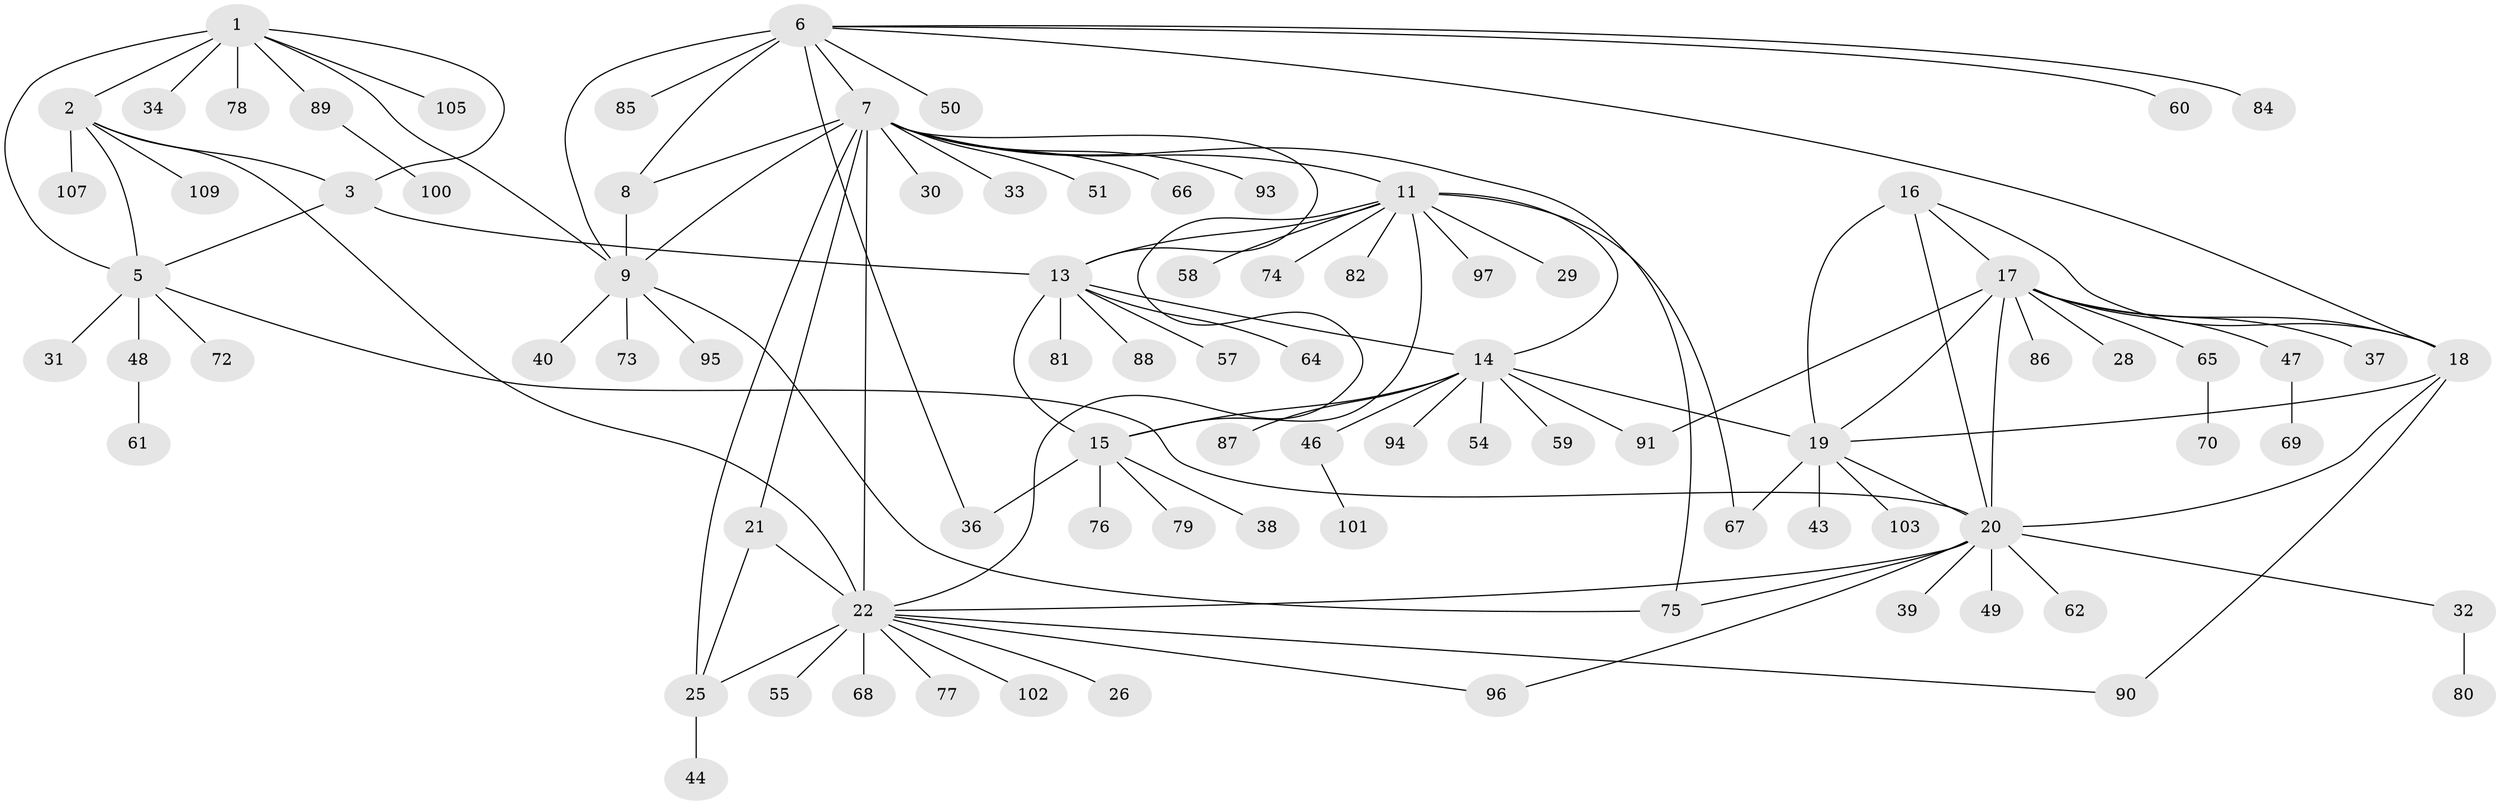 // original degree distribution, {7: 0.027522935779816515, 8: 0.01834862385321101, 5: 0.009174311926605505, 6: 0.05504587155963303, 9: 0.01834862385321101, 10: 0.03669724770642202, 12: 0.01834862385321101, 4: 0.027522935779816515, 13: 0.009174311926605505, 11: 0.009174311926605505, 1: 0.5779816513761468, 2: 0.1651376146788991, 3: 0.027522935779816515}
// Generated by graph-tools (version 1.1) at 2025/11/02/27/25 16:11:33]
// undirected, 87 vertices, 118 edges
graph export_dot {
graph [start="1"]
  node [color=gray90,style=filled];
  1 [super="+4"];
  2 [super="+52"];
  3;
  5 [super="+99"];
  6 [super="+63"];
  7 [super="+24"];
  8;
  9 [super="+10"];
  11 [super="+12"];
  13 [super="+98"];
  14 [super="+106"];
  15 [super="+42"];
  16;
  17 [super="+45"];
  18;
  19 [super="+41"];
  20 [super="+27"];
  21;
  22 [super="+23"];
  25 [super="+35"];
  26;
  28 [super="+53"];
  29;
  30;
  31;
  32;
  33;
  34;
  36 [super="+56"];
  37;
  38;
  39;
  40;
  43;
  44;
  46;
  47 [super="+104"];
  48;
  49;
  50;
  51;
  54;
  55;
  57;
  58;
  59;
  60;
  61 [super="+71"];
  62;
  64;
  65 [super="+108"];
  66;
  67;
  68;
  69;
  70;
  72;
  73;
  74;
  75 [super="+83"];
  76;
  77 [super="+92"];
  78;
  79;
  80;
  81;
  82;
  84;
  85;
  86;
  87;
  88;
  89;
  90;
  91;
  93;
  94;
  95;
  96;
  97;
  100;
  101;
  102;
  103;
  105;
  107;
  109;
  1 -- 2 [weight=2];
  1 -- 3 [weight=2];
  1 -- 5 [weight=2];
  1 -- 78;
  1 -- 89;
  1 -- 34;
  1 -- 105;
  1 -- 9;
  2 -- 3;
  2 -- 5;
  2 -- 107;
  2 -- 109;
  2 -- 22;
  3 -- 5;
  3 -- 13;
  5 -- 20;
  5 -- 31;
  5 -- 48;
  5 -- 72;
  6 -- 7;
  6 -- 8;
  6 -- 9 [weight=2];
  6 -- 18;
  6 -- 50;
  6 -- 60;
  6 -- 84;
  6 -- 36;
  6 -- 85;
  7 -- 8;
  7 -- 9 [weight=2];
  7 -- 30;
  7 -- 33;
  7 -- 51;
  7 -- 66;
  7 -- 93;
  7 -- 13;
  7 -- 11;
  7 -- 21;
  7 -- 22 [weight=2];
  7 -- 25;
  7 -- 75;
  8 -- 9 [weight=2];
  9 -- 40;
  9 -- 75;
  9 -- 73;
  9 -- 95;
  11 -- 13 [weight=2];
  11 -- 14 [weight=2];
  11 -- 15 [weight=2];
  11 -- 67;
  11 -- 22;
  11 -- 97;
  11 -- 74;
  11 -- 82;
  11 -- 58;
  11 -- 29;
  13 -- 14;
  13 -- 15;
  13 -- 57;
  13 -- 64;
  13 -- 81;
  13 -- 88;
  14 -- 15;
  14 -- 19;
  14 -- 46;
  14 -- 54;
  14 -- 59;
  14 -- 87;
  14 -- 91;
  14 -- 94;
  15 -- 36;
  15 -- 38;
  15 -- 76;
  15 -- 79;
  16 -- 17;
  16 -- 18;
  16 -- 19;
  16 -- 20;
  17 -- 18;
  17 -- 19;
  17 -- 20;
  17 -- 28;
  17 -- 37;
  17 -- 47;
  17 -- 65;
  17 -- 91;
  17 -- 86;
  18 -- 19;
  18 -- 20;
  18 -- 90;
  19 -- 20;
  19 -- 43;
  19 -- 67;
  19 -- 103;
  20 -- 22;
  20 -- 32;
  20 -- 39;
  20 -- 49;
  20 -- 62;
  20 -- 75;
  20 -- 96;
  21 -- 22 [weight=2];
  21 -- 25;
  22 -- 25 [weight=2];
  22 -- 26;
  22 -- 55;
  22 -- 68;
  22 -- 90;
  22 -- 96;
  22 -- 102;
  22 -- 77;
  25 -- 44;
  32 -- 80;
  46 -- 101;
  47 -- 69;
  48 -- 61;
  65 -- 70;
  89 -- 100;
}

